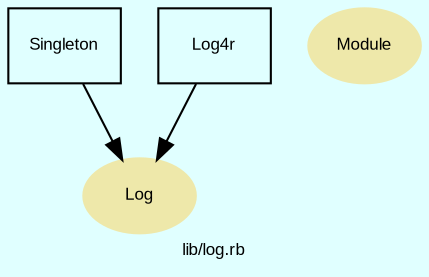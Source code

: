 digraph TopLevel {
    compound = true
    bgcolor = lightcyan1
    fontname = Arial
    fontsize = 8
    label = "lib/log.rb"
    node [
        fontname = Arial,
        fontsize = 8,
        color = black
    ]

    Log [
        fontcolor = black,
        URL = "classes/Log.html",
        shape = ellipse,
        color = palegoldenrod,
        style = filled,
        label = "Log"
    ]

    Module [
        fontcolor = black,
        URL = "classes/Module.html",
        shape = ellipse,
        color = palegoldenrod,
        style = filled,
        label = "Module"
    ]

    Singleton [
        URL = "classes/Singleton.html",
        shape = box,
        label = "Singleton"
    ]

    Singleton -> Log [

    ]

    Log4r [
        URL = "classes/Log4r.html",
        shape = box,
        label = "Log4r"
    ]

    Log4r -> Log [

    ]

}


